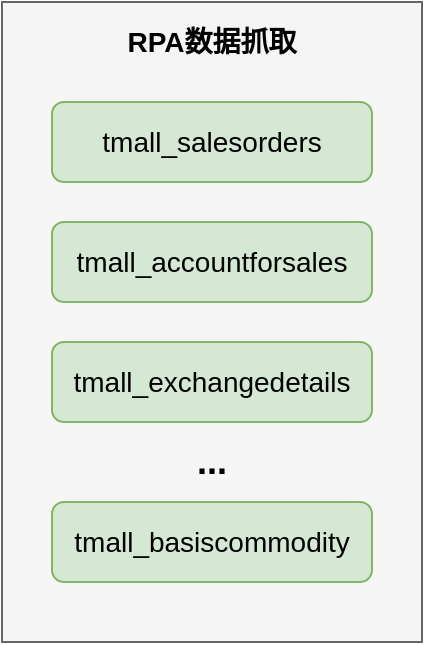 <mxfile version="10.7.7" type="github"><diagram id="G8xlKCapAXqjzz7Nj8QX" name="Page-1"><mxGraphModel dx="1010" dy="550" grid="1" gridSize="10" guides="1" tooltips="1" connect="1" arrows="1" fold="1" page="1" pageScale="1" pageWidth="827" pageHeight="1169" math="0" shadow="0"><root><mxCell id="0"/><mxCell id="1" parent="0"/><mxCell id="aLv5kI7B2dYmCmLA4mtn-1" value="" style="rounded=0;whiteSpace=wrap;html=1;fillColor=#f5f5f5;strokeColor=#666666;fontColor=#333333;" vertex="1" parent="1"><mxGeometry x="30" y="70" width="210" height="320" as="geometry"/></mxCell><mxCell id="aLv5kI7B2dYmCmLA4mtn-2" value="&lt;font style=&quot;font-size: 14px&quot;&gt;tmall_salesorders&lt;/font&gt;" style="rounded=1;whiteSpace=wrap;html=1;fillColor=#d5e8d4;strokeColor=#82b366;" vertex="1" parent="1"><mxGeometry x="55" y="120" width="160" height="40" as="geometry"/></mxCell><mxCell id="aLv5kI7B2dYmCmLA4mtn-3" value="&lt;font style=&quot;font-size: 14px&quot;&gt;&lt;b&gt;RPA数据抓取&lt;/b&gt;&lt;/font&gt;" style="text;html=1;strokeColor=none;fillColor=none;align=center;verticalAlign=middle;whiteSpace=wrap;rounded=0;" vertex="1" parent="1"><mxGeometry x="80" y="80" width="110" height="20" as="geometry"/></mxCell><mxCell id="aLv5kI7B2dYmCmLA4mtn-5" value="&lt;font style=&quot;font-size: 14px&quot;&gt;tmall_accountforsales&lt;/font&gt;" style="rounded=1;whiteSpace=wrap;html=1;fillColor=#d5e8d4;strokeColor=#82b366;" vertex="1" parent="1"><mxGeometry x="55" y="180" width="160" height="40" as="geometry"/></mxCell><mxCell id="aLv5kI7B2dYmCmLA4mtn-6" value="&lt;font style=&quot;font-size: 14px&quot;&gt;tmall_exchangedetails&lt;/font&gt;" style="rounded=1;whiteSpace=wrap;html=1;fillColor=#d5e8d4;strokeColor=#82b366;" vertex="1" parent="1"><mxGeometry x="55" y="240" width="160" height="40" as="geometry"/></mxCell><mxCell id="aLv5kI7B2dYmCmLA4mtn-7" value="&lt;b&gt;&lt;font style=&quot;font-size: 18px&quot;&gt;...&lt;/font&gt;&lt;/b&gt;" style="text;html=1;strokeColor=none;fillColor=none;align=center;verticalAlign=middle;whiteSpace=wrap;rounded=0;" vertex="1" parent="1"><mxGeometry x="115" y="290" width="40" height="20" as="geometry"/></mxCell><mxCell id="aLv5kI7B2dYmCmLA4mtn-8" value="&lt;font style=&quot;font-size: 14px&quot;&gt;tmall_basiscommodity&lt;/font&gt;" style="rounded=1;whiteSpace=wrap;html=1;fillColor=#d5e8d4;strokeColor=#82b366;" vertex="1" parent="1"><mxGeometry x="55" y="320" width="160" height="40" as="geometry"/></mxCell></root></mxGraphModel></diagram></mxfile>
